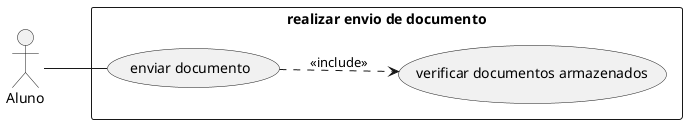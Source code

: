 @startuml
left to right direction
skinparam packagestyle rectangle
actor Aluno
rectangle "realizar envio de documento" {
  Aluno -- (enviar documento)
  (enviar documento) ..> (verificar documentos armazenados): <<include>>
}
@enduml